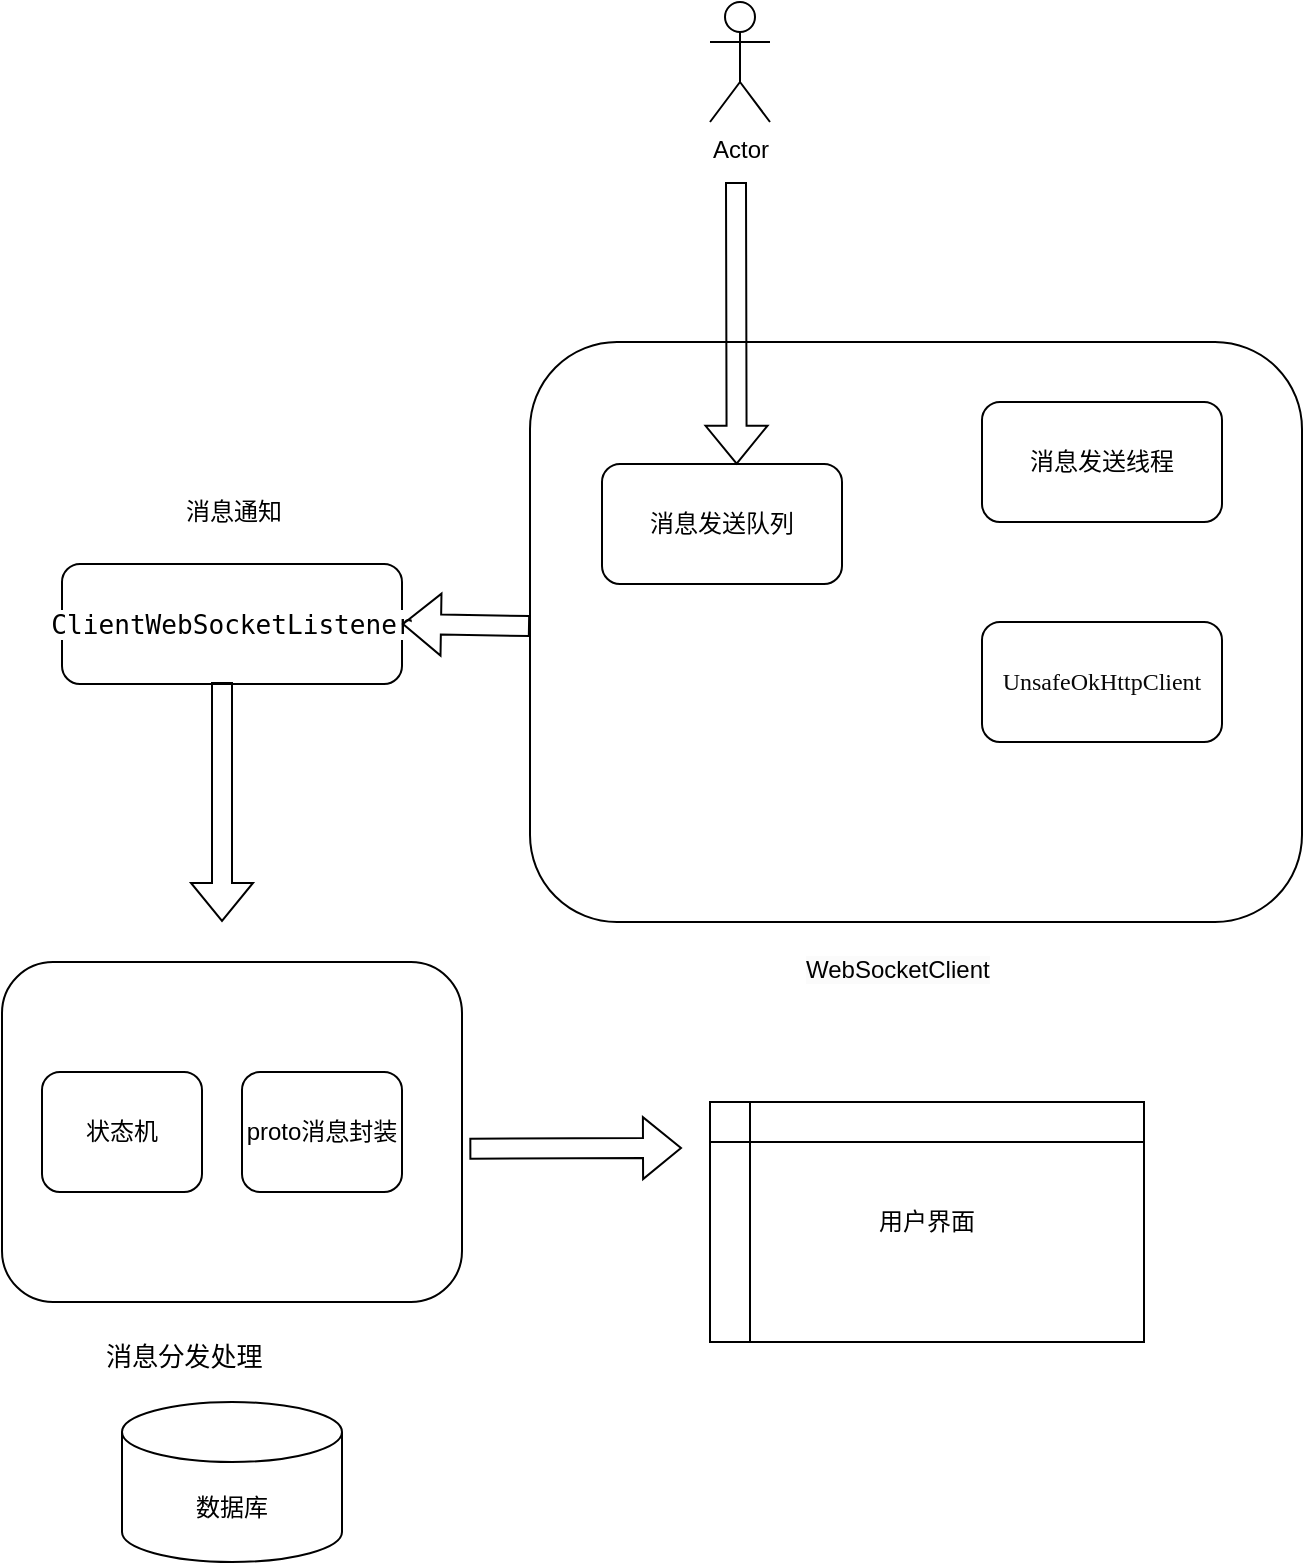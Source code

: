 <mxfile version="24.6.1" type="device">
  <diagram id="d-XdmY2RUlaUHNsYefqp" name="第 1 页">
    <mxGraphModel dx="1294" dy="826" grid="1" gridSize="10" guides="1" tooltips="1" connect="1" arrows="1" fold="1" page="1" pageScale="1" pageWidth="827" pageHeight="1169" math="0" shadow="0">
      <root>
        <mxCell id="0" />
        <mxCell id="1" parent="0" />
        <mxCell id="tpnDDfJuSR5OSDZnDv4p-1" value="&lt;pre style=&quot;background-color: rgb(255, 255, 255); font-family: &amp;quot;JetBrains Mono&amp;quot;, monospace; font-size: 9.8pt;&quot;&gt;ClientWebSocketListener&lt;/pre&gt;" style="rounded=1;whiteSpace=wrap;html=1;" vertex="1" parent="1">
          <mxGeometry x="60" y="311" width="170" height="60" as="geometry" />
        </mxCell>
        <mxCell id="tpnDDfJuSR5OSDZnDv4p-2" value="" style="rounded=1;whiteSpace=wrap;html=1;" vertex="1" parent="1">
          <mxGeometry x="294" y="200" width="386" height="290" as="geometry" />
        </mxCell>
        <mxCell id="tpnDDfJuSR5OSDZnDv4p-3" value="&lt;span style=&quot;color: rgb(0, 0, 0); font-family: Helvetica; font-size: 12px; font-style: normal; font-variant-ligatures: normal; font-variant-caps: normal; font-weight: 400; letter-spacing: normal; orphans: 2; text-align: center; text-indent: 0px; text-transform: none; widows: 2; word-spacing: 0px; -webkit-text-stroke-width: 0px; white-space: normal; background-color: rgb(251, 251, 251); text-decoration-thickness: initial; text-decoration-style: initial; text-decoration-color: initial; display: inline !important; float: none;&quot;&gt;WebSocketClient&lt;/span&gt;" style="text;whiteSpace=wrap;html=1;" vertex="1" parent="1">
          <mxGeometry x="430" y="500" width="130" height="40" as="geometry" />
        </mxCell>
        <mxCell id="tpnDDfJuSR5OSDZnDv4p-4" value="消息发送队列" style="rounded=1;whiteSpace=wrap;html=1;" vertex="1" parent="1">
          <mxGeometry x="330" y="261" width="120" height="60" as="geometry" />
        </mxCell>
        <mxCell id="tpnDDfJuSR5OSDZnDv4p-5" value="消息发送线程" style="rounded=1;whiteSpace=wrap;html=1;" vertex="1" parent="1">
          <mxGeometry x="520" y="230" width="120" height="60" as="geometry" />
        </mxCell>
        <mxCell id="tpnDDfJuSR5OSDZnDv4p-6" value="&lt;pre style=&quot;background-color:#ffffff;color:#080808;font-family:&#39;Microsoft YaHei UI&#39;;font-size:9.0pt;&quot;&gt;UnsafeOkHttpClient&lt;/pre&gt;" style="rounded=1;whiteSpace=wrap;html=1;" vertex="1" parent="1">
          <mxGeometry x="520" y="340" width="120" height="60" as="geometry" />
        </mxCell>
        <mxCell id="tpnDDfJuSR5OSDZnDv4p-7" value="" style="shape=flexArrow;endArrow=classic;html=1;rounded=0;" edge="1" parent="1">
          <mxGeometry width="50" height="50" relative="1" as="geometry">
            <mxPoint x="140" y="370" as="sourcePoint" />
            <mxPoint x="140" y="490" as="targetPoint" />
          </mxGeometry>
        </mxCell>
        <mxCell id="tpnDDfJuSR5OSDZnDv4p-8" value="&lt;pre style=&quot;background-color: rgb(255, 255, 255); font-family: &amp;quot;JetBrains Mono&amp;quot;, monospace; font-size: 9.8pt;&quot;&gt;&lt;br&gt;&lt;/pre&gt;" style="rounded=1;whiteSpace=wrap;html=1;" vertex="1" parent="1">
          <mxGeometry x="30" y="510" width="230" height="170" as="geometry" />
        </mxCell>
        <mxCell id="tpnDDfJuSR5OSDZnDv4p-9" value="Actor" style="shape=umlActor;verticalLabelPosition=bottom;verticalAlign=top;html=1;outlineConnect=0;" vertex="1" parent="1">
          <mxGeometry x="384" y="30" width="30" height="60" as="geometry" />
        </mxCell>
        <mxCell id="tpnDDfJuSR5OSDZnDv4p-10" value="" style="shape=flexArrow;endArrow=classic;html=1;rounded=0;entryX=0.561;entryY=0.006;entryDx=0;entryDy=0;entryPerimeter=0;" edge="1" parent="1" target="tpnDDfJuSR5OSDZnDv4p-4">
          <mxGeometry width="50" height="50" relative="1" as="geometry">
            <mxPoint x="397" y="120" as="sourcePoint" />
            <mxPoint x="230" y="70" as="targetPoint" />
          </mxGeometry>
        </mxCell>
        <mxCell id="tpnDDfJuSR5OSDZnDv4p-11" value="" style="shape=flexArrow;endArrow=classic;html=1;rounded=0;entryX=1;entryY=0.5;entryDx=0;entryDy=0;" edge="1" parent="1" source="tpnDDfJuSR5OSDZnDv4p-2" target="tpnDDfJuSR5OSDZnDv4p-1">
          <mxGeometry width="50" height="50" relative="1" as="geometry">
            <mxPoint x="210" y="440" as="sourcePoint" />
            <mxPoint x="260" y="390" as="targetPoint" />
          </mxGeometry>
        </mxCell>
        <mxCell id="tpnDDfJuSR5OSDZnDv4p-12" value="消息通知" style="text;whiteSpace=wrap;html=1;" vertex="1" parent="1">
          <mxGeometry x="120" y="271" width="130" height="40" as="geometry" />
        </mxCell>
        <mxCell id="tpnDDfJuSR5OSDZnDv4p-13" value="&lt;pre style=&quot;forced-color-adjust: none; color: rgb(0, 0, 0); font-style: normal; font-variant-ligatures: normal; font-variant-caps: normal; font-weight: 400; letter-spacing: normal; orphans: 2; text-align: center; text-indent: 0px; text-transform: none; widows: 2; word-spacing: 0px; -webkit-text-stroke-width: 0px; text-decoration-thickness: initial; text-decoration-style: initial; text-decoration-color: initial; background-color: rgb(255, 255, 255); font-family: &amp;quot;JetBrains Mono&amp;quot;, monospace; font-size: 9.8pt;&quot;&gt;消息分发处理&lt;/pre&gt;" style="text;whiteSpace=wrap;html=1;" vertex="1" parent="1">
          <mxGeometry x="80" y="680" width="110" height="70" as="geometry" />
        </mxCell>
        <mxCell id="tpnDDfJuSR5OSDZnDv4p-14" value="状态机" style="rounded=1;whiteSpace=wrap;html=1;" vertex="1" parent="1">
          <mxGeometry x="50" y="565" width="80" height="60" as="geometry" />
        </mxCell>
        <mxCell id="tpnDDfJuSR5OSDZnDv4p-15" value="proto消息封装" style="rounded=1;whiteSpace=wrap;html=1;" vertex="1" parent="1">
          <mxGeometry x="150" y="565" width="80" height="60" as="geometry" />
        </mxCell>
        <mxCell id="tpnDDfJuSR5OSDZnDv4p-16" value="" style="shape=flexArrow;endArrow=classic;html=1;rounded=0;exitX=1.016;exitY=0.549;exitDx=0;exitDy=0;exitPerimeter=0;" edge="1" parent="1" source="tpnDDfJuSR5OSDZnDv4p-8">
          <mxGeometry width="50" height="50" relative="1" as="geometry">
            <mxPoint x="330" y="680" as="sourcePoint" />
            <mxPoint x="370" y="603" as="targetPoint" />
          </mxGeometry>
        </mxCell>
        <mxCell id="tpnDDfJuSR5OSDZnDv4p-17" value="数据库" style="shape=cylinder3;whiteSpace=wrap;html=1;boundedLbl=1;backgroundOutline=1;size=15;" vertex="1" parent="1">
          <mxGeometry x="90" y="730" width="110" height="80" as="geometry" />
        </mxCell>
        <mxCell id="tpnDDfJuSR5OSDZnDv4p-18" value="用户界面" style="shape=internalStorage;whiteSpace=wrap;html=1;backgroundOutline=1;" vertex="1" parent="1">
          <mxGeometry x="384" y="580" width="217" height="120" as="geometry" />
        </mxCell>
      </root>
    </mxGraphModel>
  </diagram>
</mxfile>
